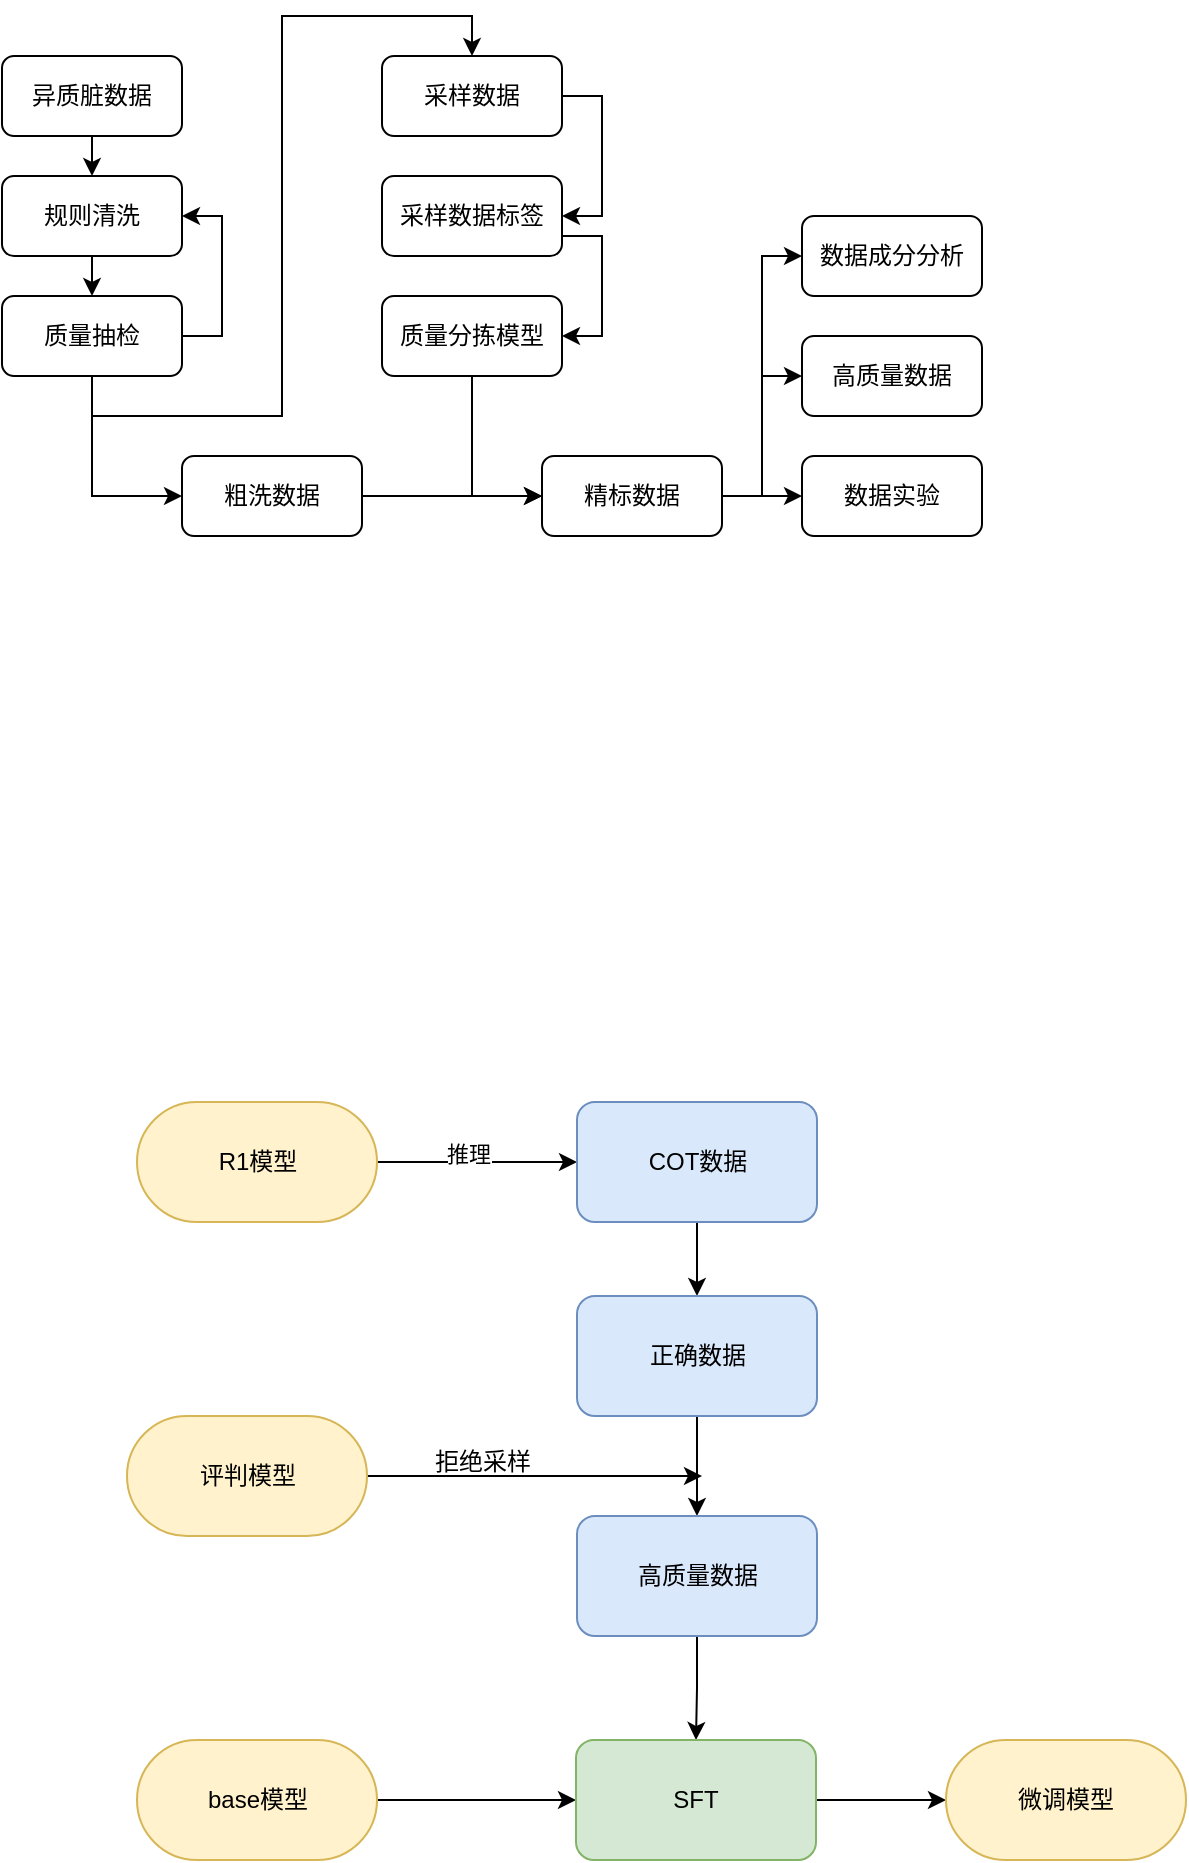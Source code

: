 <mxfile version="27.0.6">
  <diagram name="第 1 页" id="XSMXOZ8_Aq7owZjUp6Sq">
    <mxGraphModel dx="946" dy="610" grid="0" gridSize="10" guides="1" tooltips="1" connect="1" arrows="1" fold="1" page="1" pageScale="1" pageWidth="827" pageHeight="1169" math="0" shadow="0">
      <root>
        <mxCell id="0" />
        <mxCell id="1" parent="0" />
        <mxCell id="MrBZPx8XThcq10ZSCv4b-15" style="edgeStyle=orthogonalEdgeStyle;rounded=0;orthogonalLoop=1;jettySize=auto;html=1;exitX=0.5;exitY=1;exitDx=0;exitDy=0;entryX=0.5;entryY=0;entryDx=0;entryDy=0;" parent="1" source="MrBZPx8XThcq10ZSCv4b-1" target="MrBZPx8XThcq10ZSCv4b-4" edge="1">
          <mxGeometry relative="1" as="geometry" />
        </mxCell>
        <mxCell id="MrBZPx8XThcq10ZSCv4b-1" value="异质脏数据" style="rounded=1;whiteSpace=wrap;html=1;" parent="1" vertex="1">
          <mxGeometry x="80" y="40" width="90" height="40" as="geometry" />
        </mxCell>
        <mxCell id="MrBZPx8XThcq10ZSCv4b-16" style="edgeStyle=orthogonalEdgeStyle;rounded=0;orthogonalLoop=1;jettySize=auto;html=1;exitX=0.5;exitY=1;exitDx=0;exitDy=0;entryX=0.5;entryY=0;entryDx=0;entryDy=0;" parent="1" source="MrBZPx8XThcq10ZSCv4b-4" target="MrBZPx8XThcq10ZSCv4b-5" edge="1">
          <mxGeometry relative="1" as="geometry" />
        </mxCell>
        <mxCell id="MrBZPx8XThcq10ZSCv4b-4" value="规则清洗" style="rounded=1;whiteSpace=wrap;html=1;" parent="1" vertex="1">
          <mxGeometry x="80" y="100" width="90" height="40" as="geometry" />
        </mxCell>
        <mxCell id="MrBZPx8XThcq10ZSCv4b-14" style="edgeStyle=orthogonalEdgeStyle;rounded=0;orthogonalLoop=1;jettySize=auto;html=1;exitX=1;exitY=0.5;exitDx=0;exitDy=0;entryX=1;entryY=0.5;entryDx=0;entryDy=0;" parent="1" source="MrBZPx8XThcq10ZSCv4b-5" target="MrBZPx8XThcq10ZSCv4b-4" edge="1">
          <mxGeometry relative="1" as="geometry" />
        </mxCell>
        <mxCell id="MrBZPx8XThcq10ZSCv4b-17" style="edgeStyle=orthogonalEdgeStyle;rounded=0;orthogonalLoop=1;jettySize=auto;html=1;exitX=0.5;exitY=1;exitDx=0;exitDy=0;entryX=0;entryY=0.5;entryDx=0;entryDy=0;" parent="1" source="MrBZPx8XThcq10ZSCv4b-5" target="MrBZPx8XThcq10ZSCv4b-9" edge="1">
          <mxGeometry relative="1" as="geometry" />
        </mxCell>
        <mxCell id="MrBZPx8XThcq10ZSCv4b-19" style="edgeStyle=orthogonalEdgeStyle;rounded=0;orthogonalLoop=1;jettySize=auto;html=1;exitX=0.5;exitY=1;exitDx=0;exitDy=0;entryX=0.5;entryY=0;entryDx=0;entryDy=0;" parent="1" source="MrBZPx8XThcq10ZSCv4b-5" target="MrBZPx8XThcq10ZSCv4b-6" edge="1">
          <mxGeometry relative="1" as="geometry" />
        </mxCell>
        <mxCell id="MrBZPx8XThcq10ZSCv4b-5" value="质量抽检" style="rounded=1;whiteSpace=wrap;html=1;" parent="1" vertex="1">
          <mxGeometry x="80" y="160" width="90" height="40" as="geometry" />
        </mxCell>
        <mxCell id="MrBZPx8XThcq10ZSCv4b-20" style="edgeStyle=orthogonalEdgeStyle;rounded=0;orthogonalLoop=1;jettySize=auto;html=1;exitX=1;exitY=0.5;exitDx=0;exitDy=0;entryX=1;entryY=0.5;entryDx=0;entryDy=0;" parent="1" source="MrBZPx8XThcq10ZSCv4b-6" target="MrBZPx8XThcq10ZSCv4b-7" edge="1">
          <mxGeometry relative="1" as="geometry" />
        </mxCell>
        <mxCell id="MrBZPx8XThcq10ZSCv4b-6" value="采样数据" style="rounded=1;whiteSpace=wrap;html=1;" parent="1" vertex="1">
          <mxGeometry x="270" y="40" width="90" height="40" as="geometry" />
        </mxCell>
        <mxCell id="MrBZPx8XThcq10ZSCv4b-21" style="edgeStyle=orthogonalEdgeStyle;rounded=0;orthogonalLoop=1;jettySize=auto;html=1;exitX=1;exitY=0.75;exitDx=0;exitDy=0;entryX=1;entryY=0.5;entryDx=0;entryDy=0;" parent="1" source="MrBZPx8XThcq10ZSCv4b-7" target="MrBZPx8XThcq10ZSCv4b-8" edge="1">
          <mxGeometry relative="1" as="geometry" />
        </mxCell>
        <mxCell id="MrBZPx8XThcq10ZSCv4b-7" value="采样数据标签" style="rounded=1;whiteSpace=wrap;html=1;" parent="1" vertex="1">
          <mxGeometry x="270" y="100" width="90" height="40" as="geometry" />
        </mxCell>
        <mxCell id="MrBZPx8XThcq10ZSCv4b-22" style="edgeStyle=orthogonalEdgeStyle;rounded=0;orthogonalLoop=1;jettySize=auto;html=1;exitX=0.5;exitY=1;exitDx=0;exitDy=0;entryX=0;entryY=0.5;entryDx=0;entryDy=0;" parent="1" source="MrBZPx8XThcq10ZSCv4b-8" target="MrBZPx8XThcq10ZSCv4b-10" edge="1">
          <mxGeometry relative="1" as="geometry" />
        </mxCell>
        <mxCell id="MrBZPx8XThcq10ZSCv4b-8" value="质量分拣模型" style="rounded=1;whiteSpace=wrap;html=1;" parent="1" vertex="1">
          <mxGeometry x="270" y="160" width="90" height="40" as="geometry" />
        </mxCell>
        <mxCell id="MrBZPx8XThcq10ZSCv4b-18" style="edgeStyle=orthogonalEdgeStyle;rounded=0;orthogonalLoop=1;jettySize=auto;html=1;exitX=1;exitY=0.5;exitDx=0;exitDy=0;" parent="1" source="MrBZPx8XThcq10ZSCv4b-9" target="MrBZPx8XThcq10ZSCv4b-10" edge="1">
          <mxGeometry relative="1" as="geometry" />
        </mxCell>
        <mxCell id="MrBZPx8XThcq10ZSCv4b-9" value="粗洗数据" style="rounded=1;whiteSpace=wrap;html=1;" parent="1" vertex="1">
          <mxGeometry x="170" y="240" width="90" height="40" as="geometry" />
        </mxCell>
        <mxCell id="MrBZPx8XThcq10ZSCv4b-23" style="edgeStyle=orthogonalEdgeStyle;rounded=0;orthogonalLoop=1;jettySize=auto;html=1;exitX=1;exitY=0.5;exitDx=0;exitDy=0;entryX=0;entryY=0.5;entryDx=0;entryDy=0;" parent="1" source="MrBZPx8XThcq10ZSCv4b-10" target="MrBZPx8XThcq10ZSCv4b-11" edge="1">
          <mxGeometry relative="1" as="geometry" />
        </mxCell>
        <mxCell id="MrBZPx8XThcq10ZSCv4b-24" style="edgeStyle=orthogonalEdgeStyle;rounded=0;orthogonalLoop=1;jettySize=auto;html=1;exitX=1;exitY=0.5;exitDx=0;exitDy=0;entryX=0;entryY=0.5;entryDx=0;entryDy=0;" parent="1" source="MrBZPx8XThcq10ZSCv4b-10" target="MrBZPx8XThcq10ZSCv4b-12" edge="1">
          <mxGeometry relative="1" as="geometry" />
        </mxCell>
        <mxCell id="MrBZPx8XThcq10ZSCv4b-25" style="edgeStyle=orthogonalEdgeStyle;rounded=0;orthogonalLoop=1;jettySize=auto;html=1;exitX=1;exitY=0.5;exitDx=0;exitDy=0;entryX=0;entryY=0.5;entryDx=0;entryDy=0;" parent="1" source="MrBZPx8XThcq10ZSCv4b-10" target="MrBZPx8XThcq10ZSCv4b-13" edge="1">
          <mxGeometry relative="1" as="geometry" />
        </mxCell>
        <mxCell id="MrBZPx8XThcq10ZSCv4b-10" value="精标数据" style="rounded=1;whiteSpace=wrap;html=1;" parent="1" vertex="1">
          <mxGeometry x="350" y="240" width="90" height="40" as="geometry" />
        </mxCell>
        <mxCell id="MrBZPx8XThcq10ZSCv4b-11" value="数据成分分析" style="rounded=1;whiteSpace=wrap;html=1;" parent="1" vertex="1">
          <mxGeometry x="480" y="120" width="90" height="40" as="geometry" />
        </mxCell>
        <mxCell id="MrBZPx8XThcq10ZSCv4b-12" value="高质量数据" style="rounded=1;whiteSpace=wrap;html=1;" parent="1" vertex="1">
          <mxGeometry x="480" y="180" width="90" height="40" as="geometry" />
        </mxCell>
        <mxCell id="MrBZPx8XThcq10ZSCv4b-13" value="数据实验" style="rounded=1;whiteSpace=wrap;html=1;" parent="1" vertex="1">
          <mxGeometry x="480" y="240" width="90" height="40" as="geometry" />
        </mxCell>
        <mxCell id="vioO3jdRLNqgJ97knUN3-20" style="edgeStyle=orthogonalEdgeStyle;rounded=0;orthogonalLoop=1;jettySize=auto;html=1;exitX=1;exitY=0.5;exitDx=0;exitDy=0;entryX=0;entryY=0.5;entryDx=0;entryDy=0;" parent="1" source="vioO3jdRLNqgJ97knUN3-1" target="vioO3jdRLNqgJ97knUN3-2" edge="1">
          <mxGeometry relative="1" as="geometry" />
        </mxCell>
        <mxCell id="vioO3jdRLNqgJ97knUN3-21" value="推理" style="edgeLabel;html=1;align=center;verticalAlign=middle;resizable=0;points=[];" parent="vioO3jdRLNqgJ97knUN3-20" vertex="1" connectable="0">
          <mxGeometry x="-0.09" y="4" relative="1" as="geometry">
            <mxPoint as="offset" />
          </mxGeometry>
        </mxCell>
        <mxCell id="vioO3jdRLNqgJ97knUN3-1" value="R1模型" style="rounded=1;whiteSpace=wrap;html=1;arcSize=50;fillColor=#fff2cc;strokeColor=#d6b656;" parent="1" vertex="1">
          <mxGeometry x="147.5" y="563" width="120" height="60" as="geometry" />
        </mxCell>
        <mxCell id="vioO3jdRLNqgJ97knUN3-4" value="" style="edgeStyle=orthogonalEdgeStyle;rounded=0;orthogonalLoop=1;jettySize=auto;html=1;" parent="1" source="vioO3jdRLNqgJ97knUN3-2" target="vioO3jdRLNqgJ97knUN3-3" edge="1">
          <mxGeometry relative="1" as="geometry" />
        </mxCell>
        <mxCell id="vioO3jdRLNqgJ97knUN3-2" value="COT数据" style="rounded=1;whiteSpace=wrap;html=1;fillColor=#dae8fc;strokeColor=#6c8ebf;" parent="1" vertex="1">
          <mxGeometry x="367.5" y="563" width="120" height="60" as="geometry" />
        </mxCell>
        <mxCell id="vioO3jdRLNqgJ97knUN3-6" value="" style="edgeStyle=orthogonalEdgeStyle;rounded=0;orthogonalLoop=1;jettySize=auto;html=1;" parent="1" source="vioO3jdRLNqgJ97knUN3-3" target="vioO3jdRLNqgJ97knUN3-5" edge="1">
          <mxGeometry relative="1" as="geometry" />
        </mxCell>
        <mxCell id="vioO3jdRLNqgJ97knUN3-3" value="正确数据" style="whiteSpace=wrap;html=1;rounded=1;fillColor=#dae8fc;strokeColor=#6c8ebf;" parent="1" vertex="1">
          <mxGeometry x="367.5" y="660" width="120" height="60" as="geometry" />
        </mxCell>
        <mxCell id="FJBiRqKWKDl73Sz15-oi-1" style="edgeStyle=orthogonalEdgeStyle;rounded=0;orthogonalLoop=1;jettySize=auto;html=1;exitX=0.5;exitY=1;exitDx=0;exitDy=0;entryX=0.5;entryY=0;entryDx=0;entryDy=0;" edge="1" parent="1" source="vioO3jdRLNqgJ97knUN3-5" target="vioO3jdRLNqgJ97knUN3-9">
          <mxGeometry relative="1" as="geometry" />
        </mxCell>
        <mxCell id="vioO3jdRLNqgJ97knUN3-5" value="高质量数据" style="whiteSpace=wrap;html=1;rounded=1;fillColor=#dae8fc;strokeColor=#6c8ebf;" parent="1" vertex="1">
          <mxGeometry x="367.5" y="770" width="120" height="60" as="geometry" />
        </mxCell>
        <mxCell id="vioO3jdRLNqgJ97knUN3-19" style="edgeStyle=orthogonalEdgeStyle;rounded=0;orthogonalLoop=1;jettySize=auto;html=1;exitX=1;exitY=0.5;exitDx=0;exitDy=0;" parent="1" source="vioO3jdRLNqgJ97knUN3-7" edge="1">
          <mxGeometry relative="1" as="geometry">
            <mxPoint x="430" y="750" as="targetPoint" />
          </mxGeometry>
        </mxCell>
        <mxCell id="vioO3jdRLNqgJ97knUN3-7" value="评判模型" style="rounded=1;whiteSpace=wrap;html=1;arcSize=50;fillColor=#fff2cc;strokeColor=#d6b656;" parent="1" vertex="1">
          <mxGeometry x="142.5" y="720" width="120" height="60" as="geometry" />
        </mxCell>
        <mxCell id="vioO3jdRLNqgJ97knUN3-12" style="edgeStyle=orthogonalEdgeStyle;rounded=0;orthogonalLoop=1;jettySize=auto;html=1;entryX=0;entryY=0.5;entryDx=0;entryDy=0;" parent="1" source="vioO3jdRLNqgJ97knUN3-8" target="vioO3jdRLNqgJ97knUN3-9" edge="1">
          <mxGeometry relative="1" as="geometry" />
        </mxCell>
        <mxCell id="vioO3jdRLNqgJ97knUN3-8" value="base模型" style="rounded=1;whiteSpace=wrap;html=1;arcSize=50;fillColor=#fff2cc;strokeColor=#d6b656;" parent="1" vertex="1">
          <mxGeometry x="147.5" y="882" width="120" height="60" as="geometry" />
        </mxCell>
        <mxCell id="FJBiRqKWKDl73Sz15-oi-2" style="edgeStyle=orthogonalEdgeStyle;rounded=0;orthogonalLoop=1;jettySize=auto;html=1;exitX=1;exitY=0.5;exitDx=0;exitDy=0;entryX=0;entryY=0.5;entryDx=0;entryDy=0;" edge="1" parent="1" source="vioO3jdRLNqgJ97knUN3-9" target="vioO3jdRLNqgJ97knUN3-15">
          <mxGeometry relative="1" as="geometry" />
        </mxCell>
        <mxCell id="vioO3jdRLNqgJ97knUN3-9" value="SFT" style="whiteSpace=wrap;html=1;rounded=1;fillColor=#d5e8d4;strokeColor=#82b366;" parent="1" vertex="1">
          <mxGeometry x="367" y="882" width="120" height="60" as="geometry" />
        </mxCell>
        <mxCell id="vioO3jdRLNqgJ97knUN3-15" value="微调模型" style="rounded=1;whiteSpace=wrap;html=1;arcSize=50;fillColor=#fff2cc;strokeColor=#d6b656;" parent="1" vertex="1">
          <mxGeometry x="552" y="882" width="120" height="60" as="geometry" />
        </mxCell>
        <mxCell id="vioO3jdRLNqgJ97knUN3-22" value="拒绝采样" style="text;html=1;align=center;verticalAlign=middle;resizable=0;points=[];autosize=1;strokeColor=none;fillColor=none;" parent="1" vertex="1">
          <mxGeometry x="285" y="728" width="70" height="30" as="geometry" />
        </mxCell>
      </root>
    </mxGraphModel>
  </diagram>
</mxfile>
